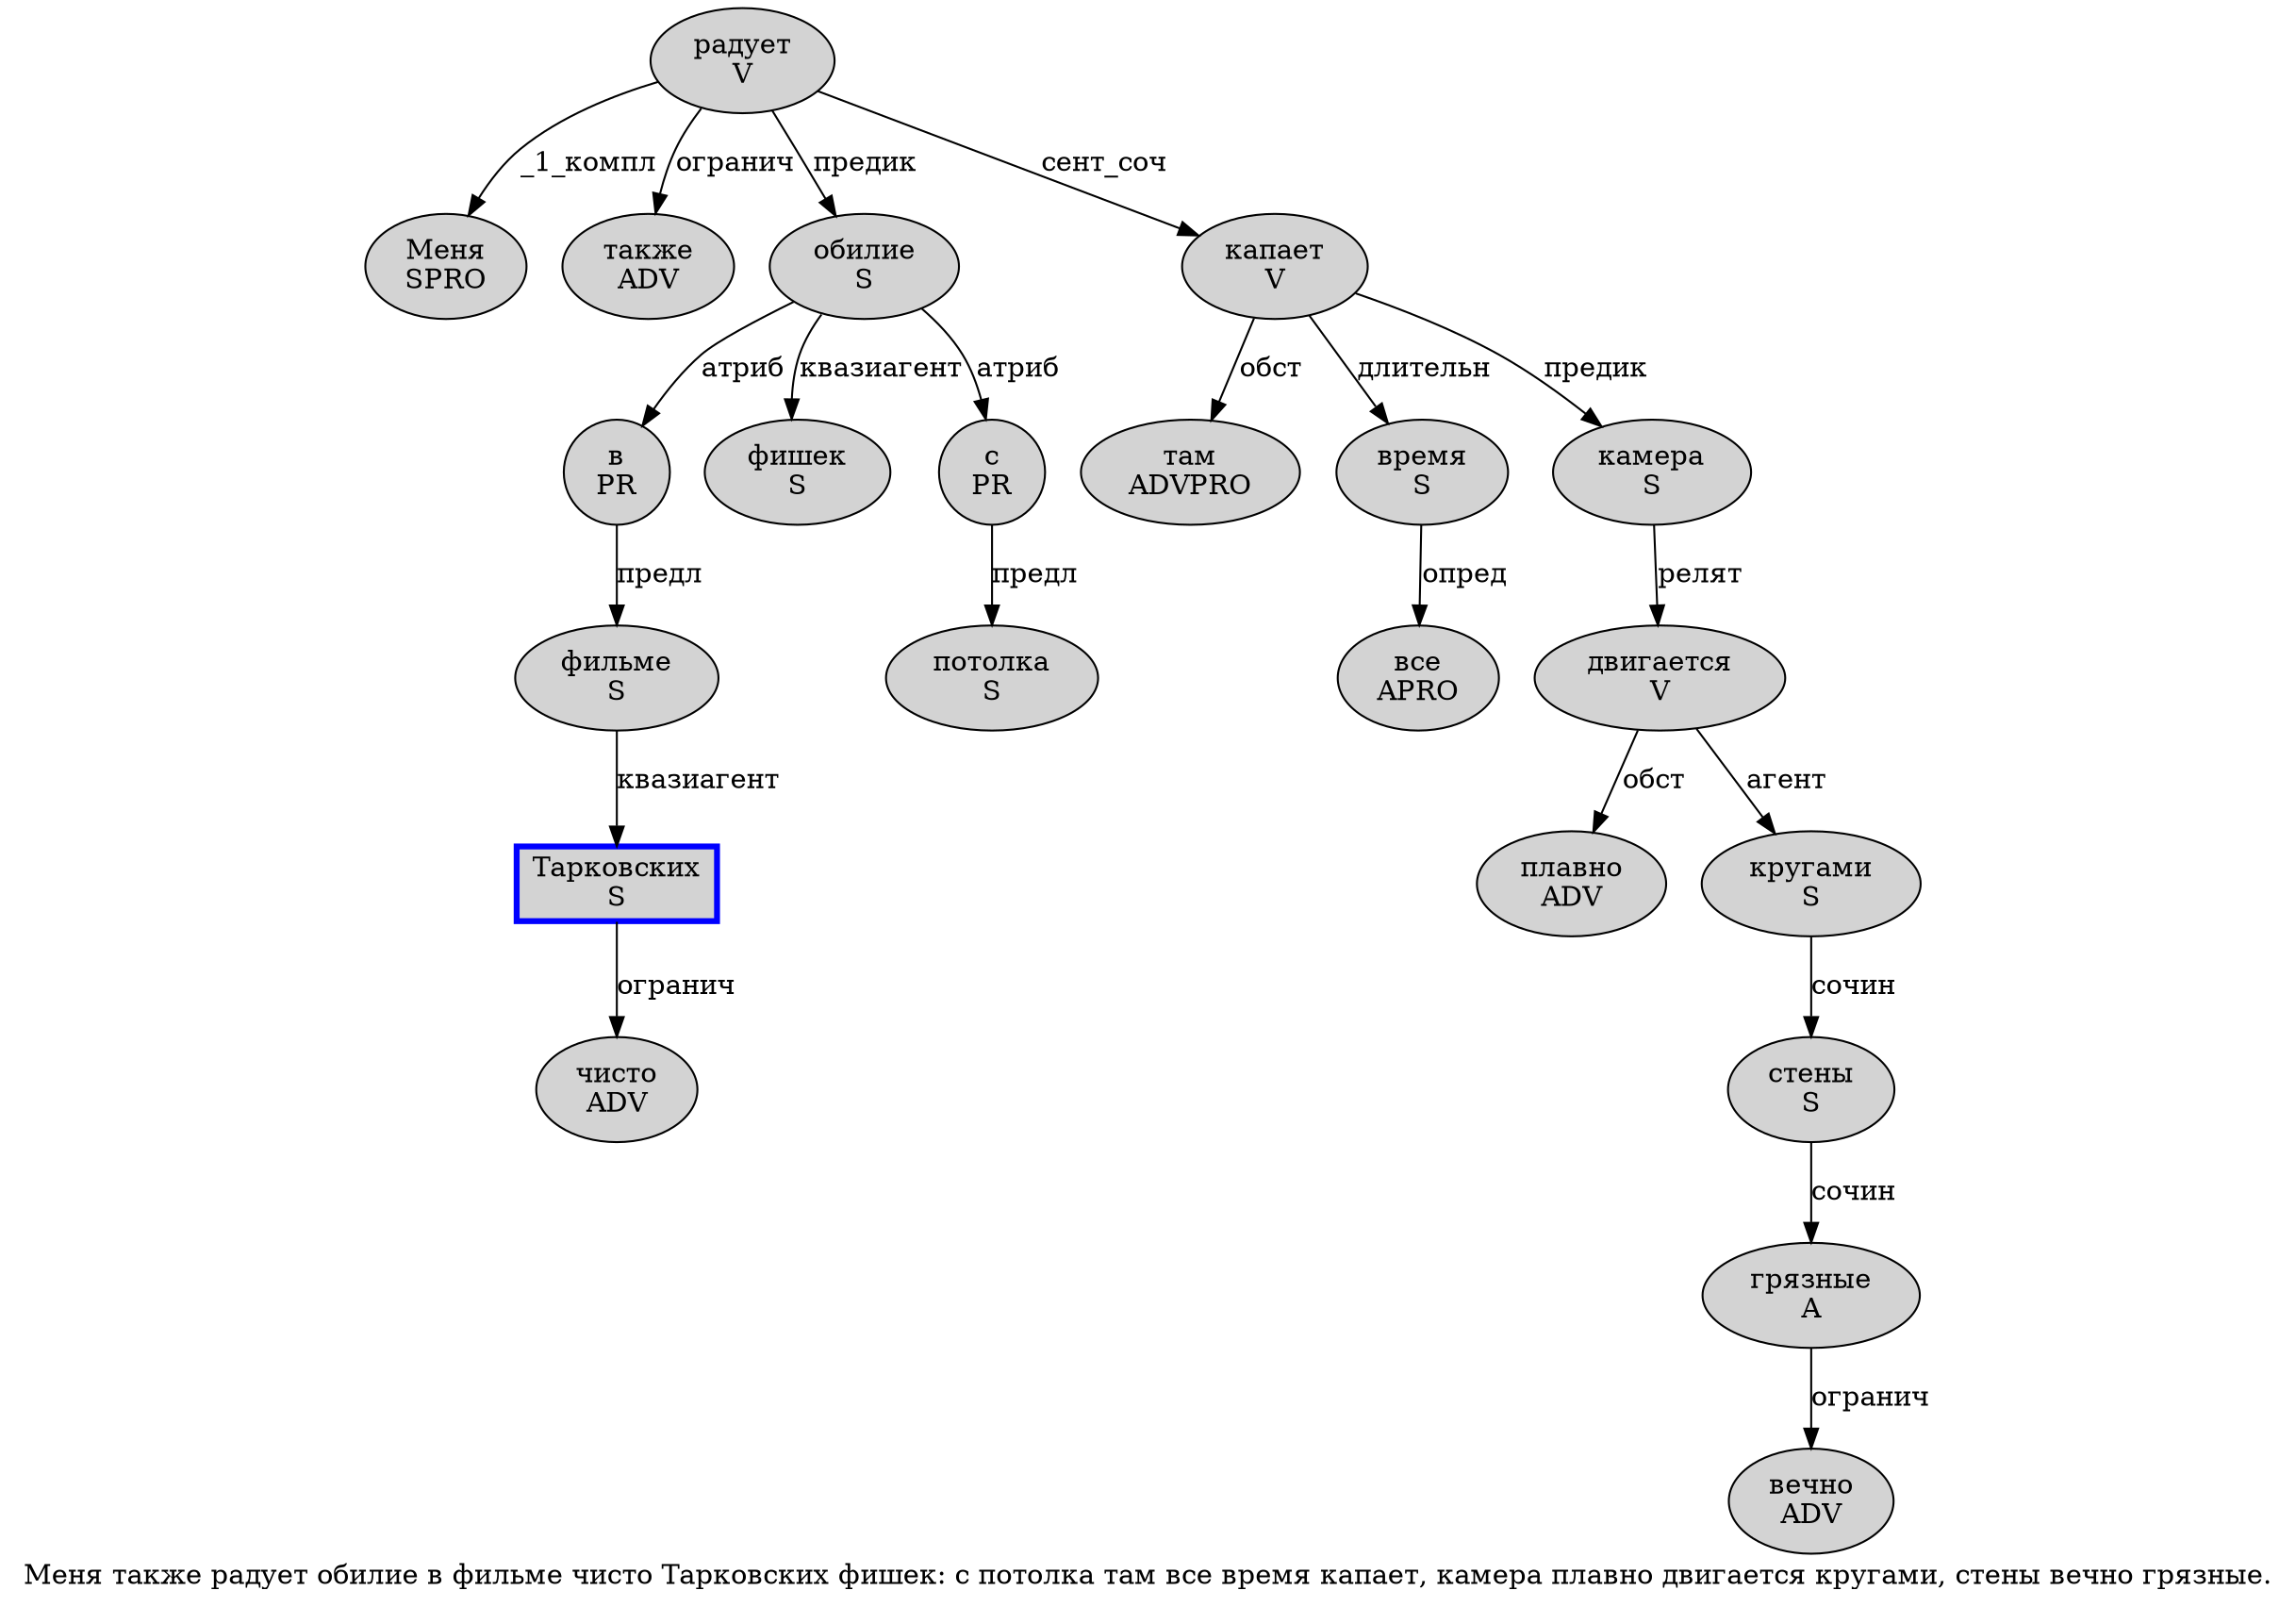 digraph SENTENCE_2188 {
	graph [label="Меня также радует обилие в фильме чисто Тарковских фишек: с потолка там все время капает, камера плавно двигается кругами, стены вечно грязные."]
	node [style=filled]
		0 [label="Меня
SPRO" color="" fillcolor=lightgray penwidth=1 shape=ellipse]
		1 [label="также
ADV" color="" fillcolor=lightgray penwidth=1 shape=ellipse]
		2 [label="радует
V" color="" fillcolor=lightgray penwidth=1 shape=ellipse]
		3 [label="обилие
S" color="" fillcolor=lightgray penwidth=1 shape=ellipse]
		4 [label="в
PR" color="" fillcolor=lightgray penwidth=1 shape=ellipse]
		5 [label="фильме
S" color="" fillcolor=lightgray penwidth=1 shape=ellipse]
		6 [label="чисто
ADV" color="" fillcolor=lightgray penwidth=1 shape=ellipse]
		7 [label="Тарковских
S" color=blue fillcolor=lightgray penwidth=3 shape=box]
		8 [label="фишек
S" color="" fillcolor=lightgray penwidth=1 shape=ellipse]
		10 [label="с
PR" color="" fillcolor=lightgray penwidth=1 shape=ellipse]
		11 [label="потолка
S" color="" fillcolor=lightgray penwidth=1 shape=ellipse]
		12 [label="там
ADVPRO" color="" fillcolor=lightgray penwidth=1 shape=ellipse]
		13 [label="все
APRO" color="" fillcolor=lightgray penwidth=1 shape=ellipse]
		14 [label="время
S" color="" fillcolor=lightgray penwidth=1 shape=ellipse]
		15 [label="капает
V" color="" fillcolor=lightgray penwidth=1 shape=ellipse]
		17 [label="камера
S" color="" fillcolor=lightgray penwidth=1 shape=ellipse]
		18 [label="плавно
ADV" color="" fillcolor=lightgray penwidth=1 shape=ellipse]
		19 [label="двигается
V" color="" fillcolor=lightgray penwidth=1 shape=ellipse]
		20 [label="кругами
S" color="" fillcolor=lightgray penwidth=1 shape=ellipse]
		22 [label="стены
S" color="" fillcolor=lightgray penwidth=1 shape=ellipse]
		23 [label="вечно
ADV" color="" fillcolor=lightgray penwidth=1 shape=ellipse]
		24 [label="грязные
A" color="" fillcolor=lightgray penwidth=1 shape=ellipse]
			14 -> 13 [label="опред"]
			5 -> 7 [label="квазиагент"]
			7 -> 6 [label="огранич"]
			17 -> 19 [label="релят"]
			19 -> 18 [label="обст"]
			19 -> 20 [label="агент"]
			22 -> 24 [label="сочин"]
			15 -> 12 [label="обст"]
			15 -> 14 [label="длительн"]
			15 -> 17 [label="предик"]
			10 -> 11 [label="предл"]
			2 -> 0 [label="_1_компл"]
			2 -> 1 [label="огранич"]
			2 -> 3 [label="предик"]
			2 -> 15 [label="сент_соч"]
			3 -> 4 [label="атриб"]
			3 -> 8 [label="квазиагент"]
			3 -> 10 [label="атриб"]
			20 -> 22 [label="сочин"]
			4 -> 5 [label="предл"]
			24 -> 23 [label="огранич"]
}
